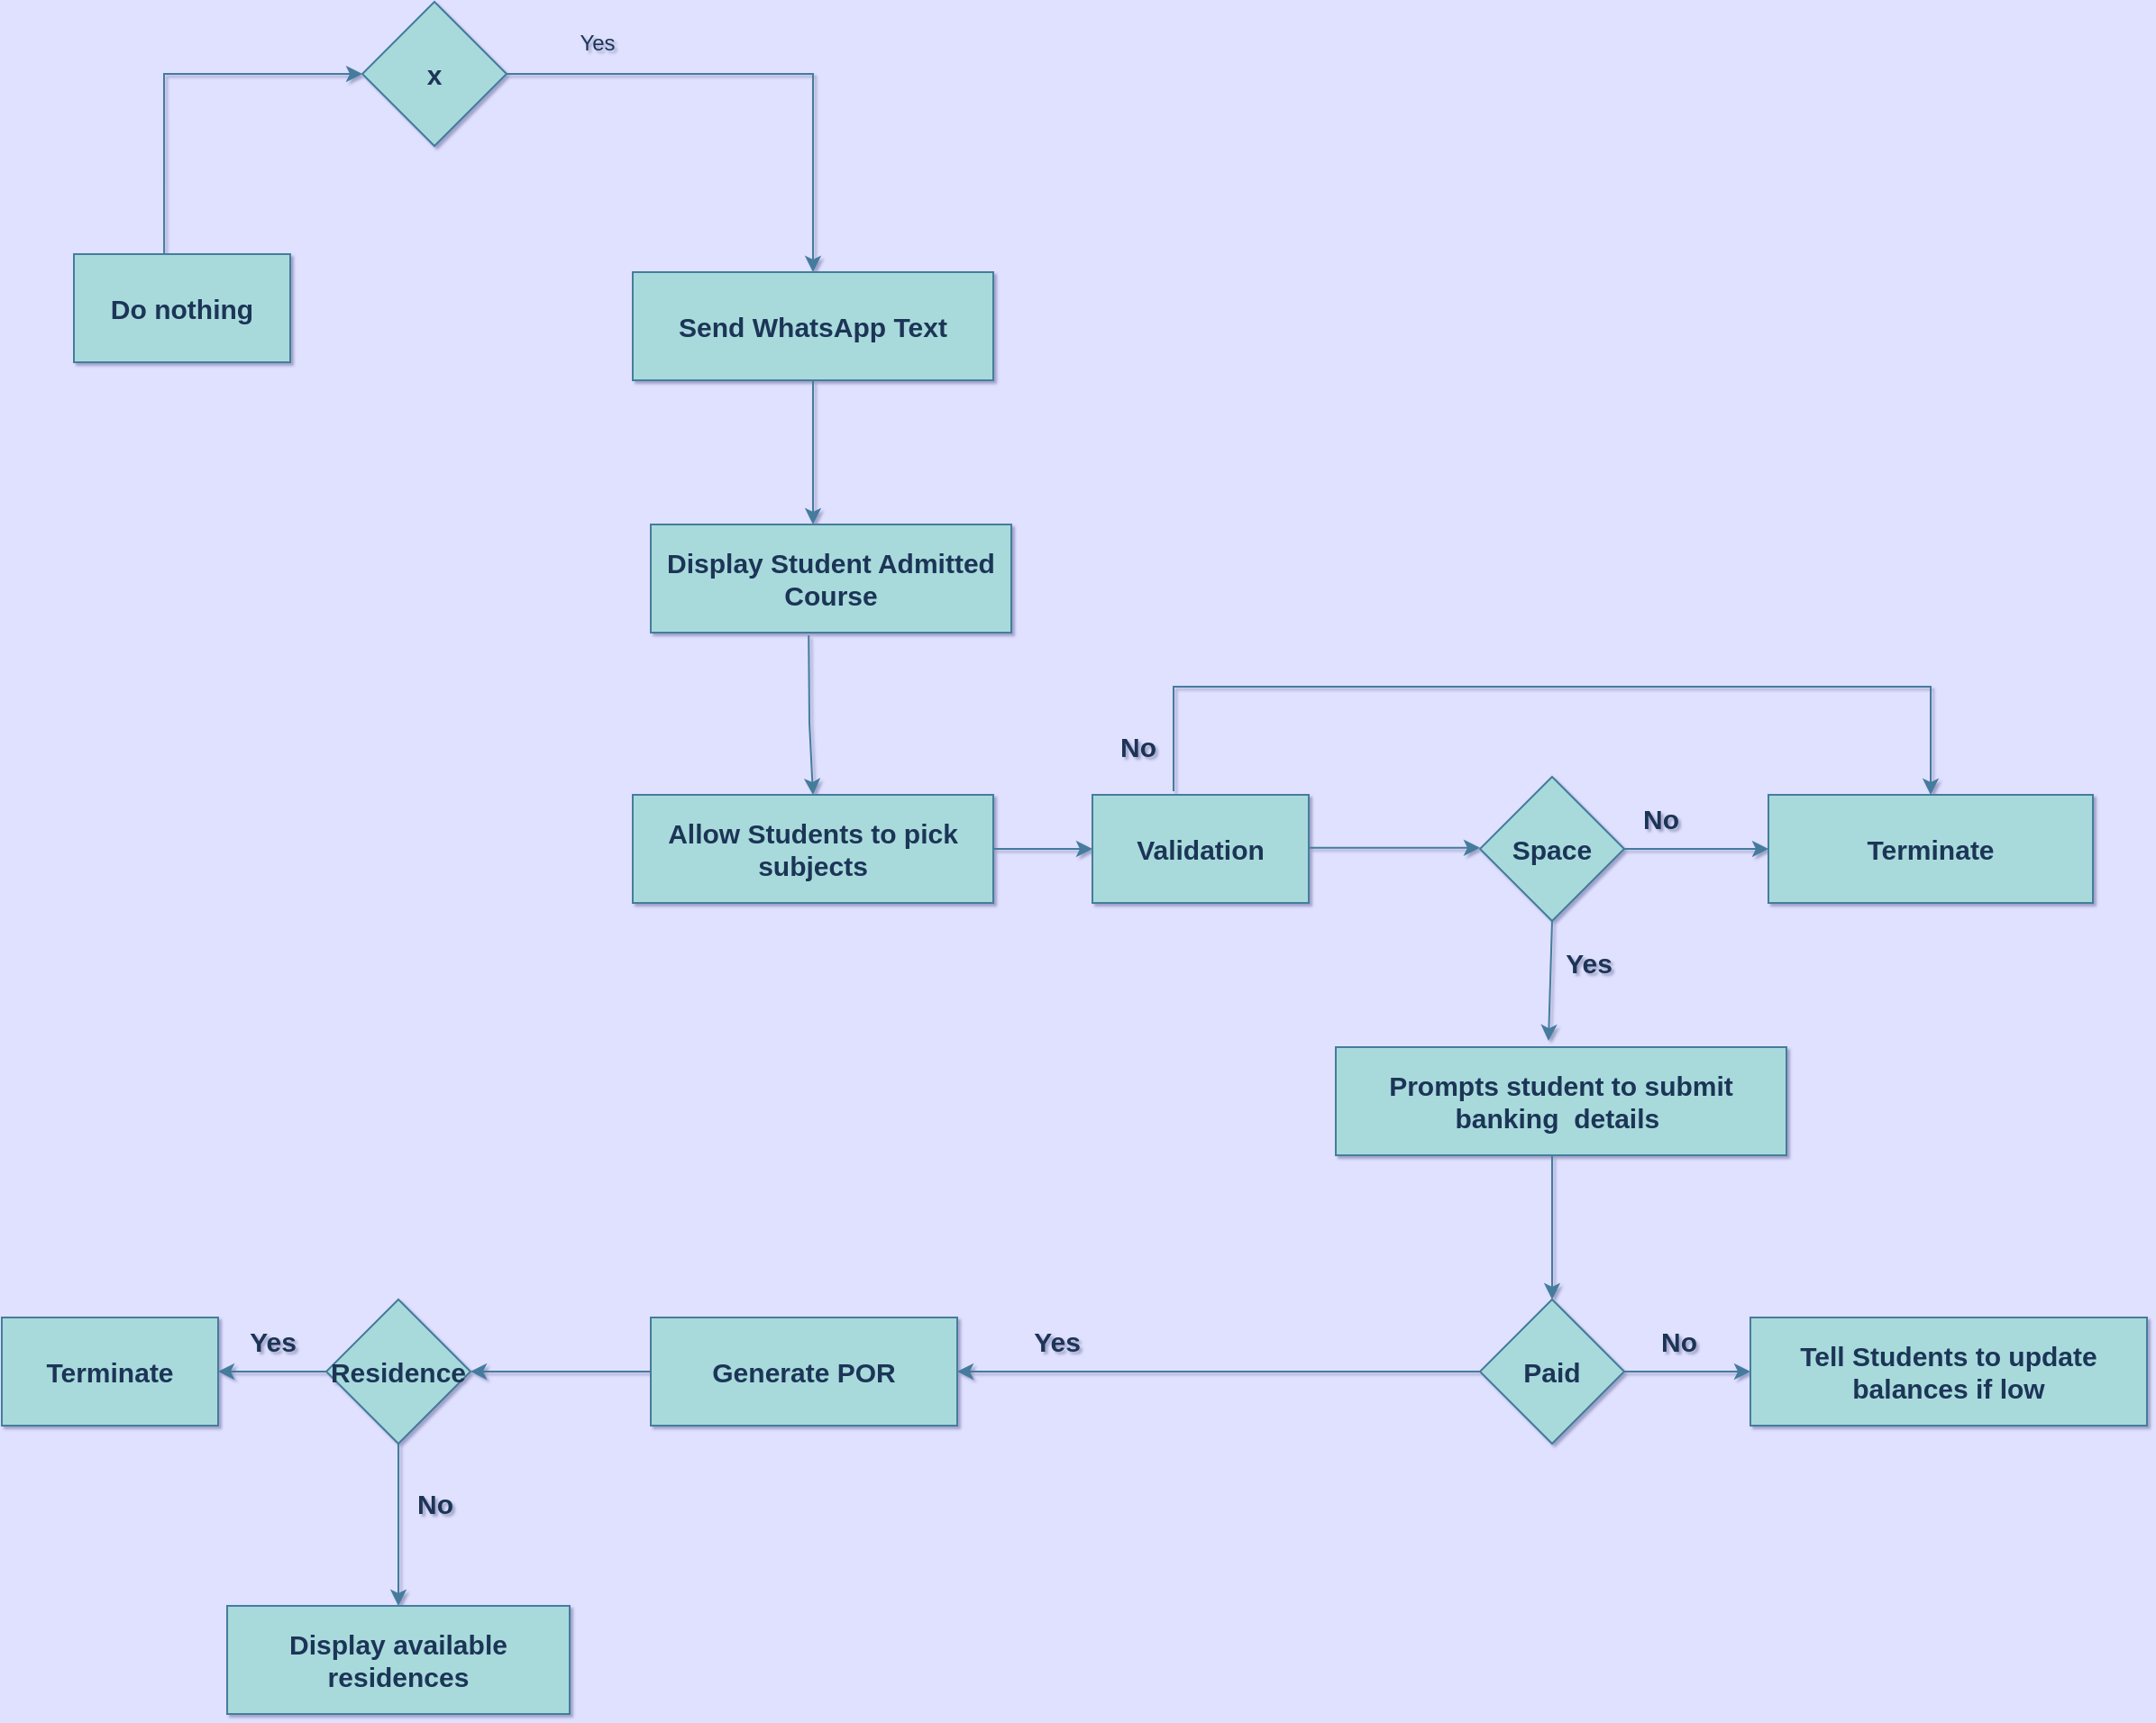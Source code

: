 <mxfile version="28.2.4">
  <diagram name="Page-1" id="VbhoIzj8u3Hc5zwGWFCr">
    <mxGraphModel grid="1" page="1" gridSize="10" guides="1" tooltips="1" connect="1" arrows="1" fold="1" pageScale="1" pageWidth="850" pageHeight="1100" background="light-dark(#e0e1ff, #EEEEEE)" math="0" shadow="1">
      <root>
        <mxCell id="0" />
        <mxCell id="1" parent="0" />
        <mxCell id="fDK9rN2jxZc-2egwVHBS-41" value="&lt;font style=&quot;font-size: 15px;&quot;&gt;&lt;b style=&quot;&quot;&gt;Do nothing&lt;/b&gt;&lt;/font&gt;" style="rounded=0;whiteSpace=wrap;html=1;labelBackgroundColor=none;fillColor=#A8DADC;strokeColor=#457B9D;fontColor=#1D3557;" vertex="1" parent="1">
          <mxGeometry x="30" y="180" width="120" height="60" as="geometry" />
        </mxCell>
        <mxCell id="fDK9rN2jxZc-2egwVHBS-42" value="" style="endArrow=classic;html=1;rounded=0;exitX=0.417;exitY=0;exitDx=0;exitDy=0;exitPerimeter=0;labelBackgroundColor=none;strokeColor=#457B9D;fontColor=default;" edge="1" parent="1" source="fDK9rN2jxZc-2egwVHBS-41">
          <mxGeometry width="50" height="50" relative="1" as="geometry">
            <mxPoint x="530" y="460" as="sourcePoint" />
            <mxPoint x="190" y="80" as="targetPoint" />
            <Array as="points">
              <mxPoint x="80" y="80" />
              <mxPoint x="190" y="80" />
            </Array>
          </mxGeometry>
        </mxCell>
        <mxCell id="fDK9rN2jxZc-2egwVHBS-43" value="&lt;b&gt;&lt;font style=&quot;font-size: 15px;&quot;&gt;x&lt;/font&gt;&lt;/b&gt;" style="rhombus;whiteSpace=wrap;html=1;labelBackgroundColor=none;fillColor=#A8DADC;strokeColor=#457B9D;fontColor=#1D3557;rounded=0;" vertex="1" parent="1">
          <mxGeometry x="190" y="40" width="80" height="80" as="geometry" />
        </mxCell>
        <mxCell id="fDK9rN2jxZc-2egwVHBS-44" value="" style="endArrow=classic;html=1;rounded=0;exitX=1;exitY=0.5;exitDx=0;exitDy=0;labelBackgroundColor=none;strokeColor=#457B9D;fontColor=default;entryX=0.5;entryY=0;entryDx=0;entryDy=0;" edge="1" parent="1" source="fDK9rN2jxZc-2egwVHBS-43" target="fDK9rN2jxZc-2egwVHBS-45">
          <mxGeometry width="50" height="50" relative="1" as="geometry">
            <mxPoint x="530" y="400" as="sourcePoint" />
            <mxPoint x="440" y="170" as="targetPoint" />
            <Array as="points">
              <mxPoint x="440" y="80" />
            </Array>
          </mxGeometry>
        </mxCell>
        <mxCell id="fDK9rN2jxZc-2egwVHBS-45" value="&lt;font style=&quot;font-size: 15px;&quot;&gt;&lt;b style=&quot;&quot;&gt;Send WhatsApp Text&lt;/b&gt;&lt;/font&gt;" style="rounded=0;whiteSpace=wrap;html=1;labelBackgroundColor=none;fillColor=#A8DADC;strokeColor=#457B9D;fontColor=#1D3557;" vertex="1" parent="1">
          <mxGeometry x="340" y="190" width="200" height="60" as="geometry" />
        </mxCell>
        <mxCell id="fDK9rN2jxZc-2egwVHBS-46" value="" style="endArrow=classic;html=1;rounded=0;labelBackgroundColor=none;strokeColor=#457B9D;fontColor=default;exitX=0.5;exitY=1;exitDx=0;exitDy=0;" edge="1" parent="1" source="fDK9rN2jxZc-2egwVHBS-45">
          <mxGeometry width="50" height="50" relative="1" as="geometry">
            <mxPoint x="440" y="260" as="sourcePoint" />
            <mxPoint x="440" y="330" as="targetPoint" />
          </mxGeometry>
        </mxCell>
        <mxCell id="fDK9rN2jxZc-2egwVHBS-47" value="&lt;font style=&quot;font-size: 15px;&quot;&gt;&lt;b style=&quot;&quot;&gt;Display Student Admitted Course&lt;/b&gt;&lt;/font&gt;" style="rounded=0;whiteSpace=wrap;html=1;labelBackgroundColor=none;fillColor=#A8DADC;strokeColor=#457B9D;fontColor=#1D3557;" vertex="1" parent="1">
          <mxGeometry x="350" y="330" width="200" height="60" as="geometry" />
        </mxCell>
        <mxCell id="fDK9rN2jxZc-2egwVHBS-48" value="" style="endArrow=classic;html=1;rounded=0;exitX=0.438;exitY=1.026;exitDx=0;exitDy=0;exitPerimeter=0;labelBackgroundColor=none;strokeColor=#457B9D;fontColor=default;" edge="1" parent="1" source="fDK9rN2jxZc-2egwVHBS-47">
          <mxGeometry width="50" height="50" relative="1" as="geometry">
            <mxPoint x="530" y="400" as="sourcePoint" />
            <mxPoint x="440" y="480" as="targetPoint" />
            <Array as="points">
              <mxPoint x="438" y="440" />
            </Array>
          </mxGeometry>
        </mxCell>
        <mxCell id="fDK9rN2jxZc-2egwVHBS-50" value="&lt;font style=&quot;font-size: 15px;&quot;&gt;&lt;b style=&quot;&quot;&gt;Allow Students to pick subjects&lt;/b&gt;&lt;/font&gt;" style="rounded=0;whiteSpace=wrap;html=1;labelBackgroundColor=none;fillColor=#A8DADC;strokeColor=#457B9D;fontColor=#1D3557;" vertex="1" parent="1">
          <mxGeometry x="340" y="480" width="200" height="60" as="geometry" />
        </mxCell>
        <mxCell id="fDK9rN2jxZc-2egwVHBS-51" value="" style="endArrow=classic;html=1;rounded=0;exitX=1;exitY=0.5;exitDx=0;exitDy=0;labelBackgroundColor=none;strokeColor=#457B9D;fontColor=default;" edge="1" parent="1" source="fDK9rN2jxZc-2egwVHBS-50" target="fDK9rN2jxZc-2egwVHBS-78">
          <mxGeometry width="50" height="50" relative="1" as="geometry">
            <mxPoint x="530" y="400" as="sourcePoint" />
            <mxPoint x="610" y="510" as="targetPoint" />
          </mxGeometry>
        </mxCell>
        <mxCell id="fDK9rN2jxZc-2egwVHBS-54" value="&lt;font style=&quot;font-size: 15px;&quot;&gt;&lt;b style=&quot;&quot;&gt;Terminate&lt;/b&gt;&lt;/font&gt;" style="rounded=0;whiteSpace=wrap;html=1;labelBackgroundColor=none;fillColor=#A8DADC;strokeColor=#457B9D;fontColor=#1D3557;" vertex="1" parent="1">
          <mxGeometry x="970" y="480" width="180" height="60" as="geometry" />
        </mxCell>
        <mxCell id="fDK9rN2jxZc-2egwVHBS-56" value="&lt;font style=&quot;font-size: 15px;&quot;&gt;&lt;b style=&quot;&quot;&gt;Prompts student to submit banking&amp;nbsp; details&amp;nbsp;&lt;/b&gt;&lt;/font&gt;" style="rounded=0;whiteSpace=wrap;html=1;labelBackgroundColor=none;fillColor=#A8DADC;strokeColor=#457B9D;fontColor=#1D3557;" vertex="1" parent="1">
          <mxGeometry x="730" y="620" width="250" height="60" as="geometry" />
        </mxCell>
        <mxCell id="fDK9rN2jxZc-2egwVHBS-57" value="" style="endArrow=classic;html=1;rounded=0;entryX=0.5;entryY=0;entryDx=0;entryDy=0;labelBackgroundColor=none;strokeColor=#457B9D;fontColor=default;" edge="1" parent="1" target="fDK9rN2jxZc-2egwVHBS-58">
          <mxGeometry width="50" height="50" relative="1" as="geometry">
            <mxPoint x="850" y="680" as="sourcePoint" />
            <mxPoint x="850.72" y="759.58" as="targetPoint" />
          </mxGeometry>
        </mxCell>
        <mxCell id="fDK9rN2jxZc-2egwVHBS-83" style="edgeStyle=orthogonalEdgeStyle;rounded=0;orthogonalLoop=1;jettySize=auto;html=1;entryX=0;entryY=0.5;entryDx=0;entryDy=0;labelBackgroundColor=none;strokeColor=#457B9D;fontColor=default;" edge="1" parent="1" source="fDK9rN2jxZc-2egwVHBS-58" target="fDK9rN2jxZc-2egwVHBS-60">
          <mxGeometry relative="1" as="geometry" />
        </mxCell>
        <mxCell id="fDK9rN2jxZc-2egwVHBS-58" value="&lt;font style=&quot;font-size: 15px;&quot;&gt;&lt;b&gt;Paid&lt;/b&gt;&lt;/font&gt;" style="rhombus;whiteSpace=wrap;html=1;labelBackgroundColor=none;fillColor=#A8DADC;strokeColor=#457B9D;fontColor=#1D3557;rounded=0;" vertex="1" parent="1">
          <mxGeometry x="810" y="760" width="80" height="80" as="geometry" />
        </mxCell>
        <mxCell id="fDK9rN2jxZc-2egwVHBS-60" value="&lt;font style=&quot;font-size: 15px;&quot;&gt;&lt;b style=&quot;&quot;&gt;Tell Students to update balances if low&lt;/b&gt;&lt;/font&gt;" style="rounded=0;whiteSpace=wrap;html=1;labelBackgroundColor=none;fillColor=#A8DADC;strokeColor=#457B9D;fontColor=#1D3557;" vertex="1" parent="1">
          <mxGeometry x="960" y="770" width="220" height="60" as="geometry" />
        </mxCell>
        <mxCell id="fDK9rN2jxZc-2egwVHBS-61" value="" style="endArrow=classic;html=1;rounded=0;exitX=0;exitY=0.5;exitDx=0;exitDy=0;labelBackgroundColor=none;strokeColor=#457B9D;fontColor=default;" edge="1" parent="1" source="fDK9rN2jxZc-2egwVHBS-58">
          <mxGeometry width="50" height="50" relative="1" as="geometry">
            <mxPoint x="530" y="870" as="sourcePoint" />
            <mxPoint x="520" y="800" as="targetPoint" />
          </mxGeometry>
        </mxCell>
        <mxCell id="fDK9rN2jxZc-2egwVHBS-62" value="&lt;font style=&quot;font-size: 15px;&quot;&gt;&lt;b style=&quot;&quot;&gt;Generate POR&lt;/b&gt;&lt;/font&gt;" style="rounded=0;whiteSpace=wrap;html=1;labelBackgroundColor=none;fillColor=#A8DADC;strokeColor=#457B9D;fontColor=#1D3557;" vertex="1" parent="1">
          <mxGeometry x="350" y="770" width="170" height="60" as="geometry" />
        </mxCell>
        <mxCell id="fDK9rN2jxZc-2egwVHBS-63" value="" style="endArrow=classic;html=1;rounded=0;exitX=0;exitY=0.5;exitDx=0;exitDy=0;labelBackgroundColor=none;strokeColor=#457B9D;fontColor=default;" edge="1" parent="1" source="fDK9rN2jxZc-2egwVHBS-62">
          <mxGeometry width="50" height="50" relative="1" as="geometry">
            <mxPoint x="530" y="870" as="sourcePoint" />
            <mxPoint x="250" y="800" as="targetPoint" />
          </mxGeometry>
        </mxCell>
        <mxCell id="fDK9rN2jxZc-2egwVHBS-64" value="&lt;font style=&quot;font-size: 15px;&quot;&gt;&lt;b style=&quot;&quot;&gt;Residence&lt;/b&gt;&lt;/font&gt;" style="rhombus;whiteSpace=wrap;html=1;labelBackgroundColor=none;fillColor=#A8DADC;strokeColor=#457B9D;fontColor=#1D3557;rounded=0;" vertex="1" parent="1">
          <mxGeometry x="170" y="760" width="80" height="80" as="geometry" />
        </mxCell>
        <mxCell id="fDK9rN2jxZc-2egwVHBS-65" value="" style="endArrow=classic;html=1;rounded=0;exitX=0.5;exitY=1;exitDx=0;exitDy=0;labelBackgroundColor=none;strokeColor=#457B9D;fontColor=default;" edge="1" parent="1" source="fDK9rN2jxZc-2egwVHBS-64">
          <mxGeometry width="50" height="50" relative="1" as="geometry">
            <mxPoint x="530" y="870" as="sourcePoint" />
            <mxPoint x="210" y="930" as="targetPoint" />
          </mxGeometry>
        </mxCell>
        <mxCell id="fDK9rN2jxZc-2egwVHBS-66" value="&lt;font style=&quot;font-size: 15px;&quot;&gt;&lt;b&gt;Display available residences&lt;/b&gt;&lt;/font&gt;" style="rounded=0;whiteSpace=wrap;html=1;labelBackgroundColor=none;fillColor=#A8DADC;strokeColor=#457B9D;fontColor=#1D3557;" vertex="1" parent="1">
          <mxGeometry x="115" y="930" width="190" height="60" as="geometry" />
        </mxCell>
        <mxCell id="fDK9rN2jxZc-2egwVHBS-67" value="" style="endArrow=classic;html=1;rounded=0;exitX=0;exitY=0.5;exitDx=0;exitDy=0;labelBackgroundColor=none;strokeColor=#457B9D;fontColor=default;" edge="1" parent="1" source="fDK9rN2jxZc-2egwVHBS-64">
          <mxGeometry width="50" height="50" relative="1" as="geometry">
            <mxPoint x="530" y="870" as="sourcePoint" />
            <mxPoint x="110" y="800" as="targetPoint" />
          </mxGeometry>
        </mxCell>
        <mxCell id="fDK9rN2jxZc-2egwVHBS-68" value="&lt;font style=&quot;font-size: 15px;&quot;&gt;&lt;b style=&quot;&quot;&gt;Terminate&lt;/b&gt;&lt;/font&gt;" style="rounded=0;whiteSpace=wrap;html=1;labelBackgroundColor=none;fillColor=#A8DADC;strokeColor=#457B9D;fontColor=#1D3557;" vertex="1" parent="1">
          <mxGeometry x="-10" y="770" width="120" height="60" as="geometry" />
        </mxCell>
        <mxCell id="fDK9rN2jxZc-2egwVHBS-70" value="&lt;font&gt;&lt;span&gt;Yes&lt;/span&gt;&lt;/font&gt;" style="text;html=1;align=center;verticalAlign=middle;resizable=0;points=[];autosize=1;strokeColor=none;fillColor=none;labelBackgroundColor=none;fontColor=#1D3557;rounded=0;fontSize=15;fontStyle=1" vertex="1" parent="1">
          <mxGeometry x="550" y="768" width="50" height="30" as="geometry" />
        </mxCell>
        <mxCell id="fDK9rN2jxZc-2egwVHBS-72" value="&lt;font&gt;&lt;span&gt;No&lt;/span&gt;&lt;/font&gt;" style="text;html=1;align=center;verticalAlign=middle;resizable=0;points=[];autosize=1;strokeColor=none;fillColor=none;labelBackgroundColor=none;fontColor=#1D3557;rounded=0;fontSize=15;fontStyle=1" vertex="1" parent="1">
          <mxGeometry x="210" y="858" width="40" height="30" as="geometry" />
        </mxCell>
        <mxCell id="fDK9rN2jxZc-2egwVHBS-73" value="&lt;font style=&quot;font-size: 15px;&quot;&gt;&lt;b style=&quot;&quot;&gt;Yes&lt;/b&gt;&lt;/font&gt;" style="text;html=1;align=center;verticalAlign=middle;resizable=0;points=[];autosize=1;strokeColor=none;fillColor=none;labelBackgroundColor=none;fontColor=#1D3557;rounded=0;" vertex="1" parent="1">
          <mxGeometry x="115" y="768" width="50" height="30" as="geometry" />
        </mxCell>
        <mxCell id="fDK9rN2jxZc-2egwVHBS-75" value="Yes" style="text;html=1;align=center;verticalAlign=middle;resizable=0;points=[];autosize=1;strokeColor=none;fillColor=none;labelBackgroundColor=none;fontColor=#1D3557;rounded=0;" vertex="1" parent="1">
          <mxGeometry x="300" y="48" width="40" height="30" as="geometry" />
        </mxCell>
        <mxCell id="fDK9rN2jxZc-2egwVHBS-78" value="&lt;font style=&quot;font-size: 15px;&quot;&gt;&lt;b style=&quot;&quot;&gt;Validation&lt;/b&gt;&lt;/font&gt;" style="rounded=0;whiteSpace=wrap;html=1;labelBackgroundColor=none;fillColor=#A8DADC;strokeColor=#457B9D;fontColor=#1D3557;" vertex="1" parent="1">
          <mxGeometry x="595" y="480" width="120" height="60" as="geometry" />
        </mxCell>
        <mxCell id="fDK9rN2jxZc-2egwVHBS-79" value="" style="endArrow=classic;html=1;rounded=0;labelBackgroundColor=none;strokeColor=#457B9D;fontColor=default;" edge="1" parent="1">
          <mxGeometry width="50" height="50" relative="1" as="geometry">
            <mxPoint x="715" y="509.41" as="sourcePoint" />
            <mxPoint x="810" y="509.41" as="targetPoint" />
          </mxGeometry>
        </mxCell>
        <mxCell id="fDK9rN2jxZc-2egwVHBS-80" value="&lt;font style=&quot;font-size: 15px;&quot;&gt;&lt;b style=&quot;&quot;&gt;Space&lt;/b&gt;&lt;/font&gt;" style="rhombus;whiteSpace=wrap;html=1;labelBackgroundColor=none;fillColor=#A8DADC;strokeColor=#457B9D;fontColor=#1D3557;rounded=0;" vertex="1" parent="1">
          <mxGeometry x="810" y="470" width="80" height="80" as="geometry" />
        </mxCell>
        <mxCell id="fDK9rN2jxZc-2egwVHBS-81" value="" style="endArrow=classic;html=1;rounded=0;labelBackgroundColor=none;strokeColor=#457B9D;fontColor=default;" edge="1" parent="1">
          <mxGeometry width="50" height="50" relative="1" as="geometry">
            <mxPoint x="890" y="510" as="sourcePoint" />
            <mxPoint x="970" y="510" as="targetPoint" />
          </mxGeometry>
        </mxCell>
        <mxCell id="fDK9rN2jxZc-2egwVHBS-84" value="" style="endArrow=classic;html=1;rounded=0;exitX=0.5;exitY=1;exitDx=0;exitDy=0;entryX=0.472;entryY=-0.058;entryDx=0;entryDy=0;entryPerimeter=0;labelBackgroundColor=none;strokeColor=#457B9D;fontColor=default;" edge="1" parent="1" source="fDK9rN2jxZc-2egwVHBS-80" target="fDK9rN2jxZc-2egwVHBS-56">
          <mxGeometry width="50" height="50" relative="1" as="geometry">
            <mxPoint x="540" y="670" as="sourcePoint" />
            <mxPoint x="590" y="620" as="targetPoint" />
          </mxGeometry>
        </mxCell>
        <mxCell id="fDK9rN2jxZc-2egwVHBS-85" value="&lt;font style=&quot;font-size: 15px;&quot;&gt;&lt;b&gt;No&lt;/b&gt;&lt;/font&gt;" style="text;html=1;align=center;verticalAlign=middle;resizable=0;points=[];autosize=1;strokeColor=none;fillColor=none;labelBackgroundColor=none;fontColor=#1D3557;rounded=0;" vertex="1" parent="1">
          <mxGeometry x="890" y="478" width="40" height="30" as="geometry" />
        </mxCell>
        <mxCell id="fDK9rN2jxZc-2egwVHBS-86" value="&lt;font style=&quot;font-size: 15px;&quot;&gt;&lt;b&gt;Yes&lt;/b&gt;&lt;/font&gt;" style="text;html=1;align=center;verticalAlign=middle;resizable=0;points=[];autosize=1;strokeColor=none;fillColor=none;labelBackgroundColor=none;fontColor=#1D3557;rounded=0;" vertex="1" parent="1">
          <mxGeometry x="845" y="558" width="50" height="30" as="geometry" />
        </mxCell>
        <mxCell id="fDK9rN2jxZc-2egwVHBS-87" value="" style="endArrow=classic;html=1;rounded=0;entryX=0.5;entryY=0;entryDx=0;entryDy=0;labelBackgroundColor=none;strokeColor=#457B9D;fontColor=default;" edge="1" parent="1" target="fDK9rN2jxZc-2egwVHBS-54">
          <mxGeometry width="50" height="50" relative="1" as="geometry">
            <mxPoint x="640" y="478" as="sourcePoint" />
            <mxPoint x="1100" y="420" as="targetPoint" />
            <Array as="points">
              <mxPoint x="640" y="420" />
              <mxPoint x="1060" y="420" />
            </Array>
          </mxGeometry>
        </mxCell>
        <mxCell id="fDK9rN2jxZc-2egwVHBS-88" value="&lt;font style=&quot;font-size: 15px;&quot;&gt;&lt;b style=&quot;&quot;&gt;No&lt;/b&gt;&lt;/font&gt;" style="text;html=1;align=center;verticalAlign=middle;resizable=0;points=[];autosize=1;strokeColor=none;fillColor=none;labelBackgroundColor=none;fontColor=#1D3557;rounded=0;" vertex="1" parent="1">
          <mxGeometry x="600" y="438" width="40" height="30" as="geometry" />
        </mxCell>
        <mxCell id="fDK9rN2jxZc-2egwVHBS-90" value="&lt;b&gt;&lt;font style=&quot;font-size: 15px;&quot;&gt;No&lt;/font&gt;&lt;/b&gt;" style="text;html=1;align=center;verticalAlign=middle;resizable=0;points=[];autosize=1;strokeColor=none;fillColor=none;fontColor=#1D3557;labelBackgroundColor=none;" vertex="1" parent="1">
          <mxGeometry x="900" y="768" width="40" height="30" as="geometry" />
        </mxCell>
      </root>
    </mxGraphModel>
  </diagram>
</mxfile>
